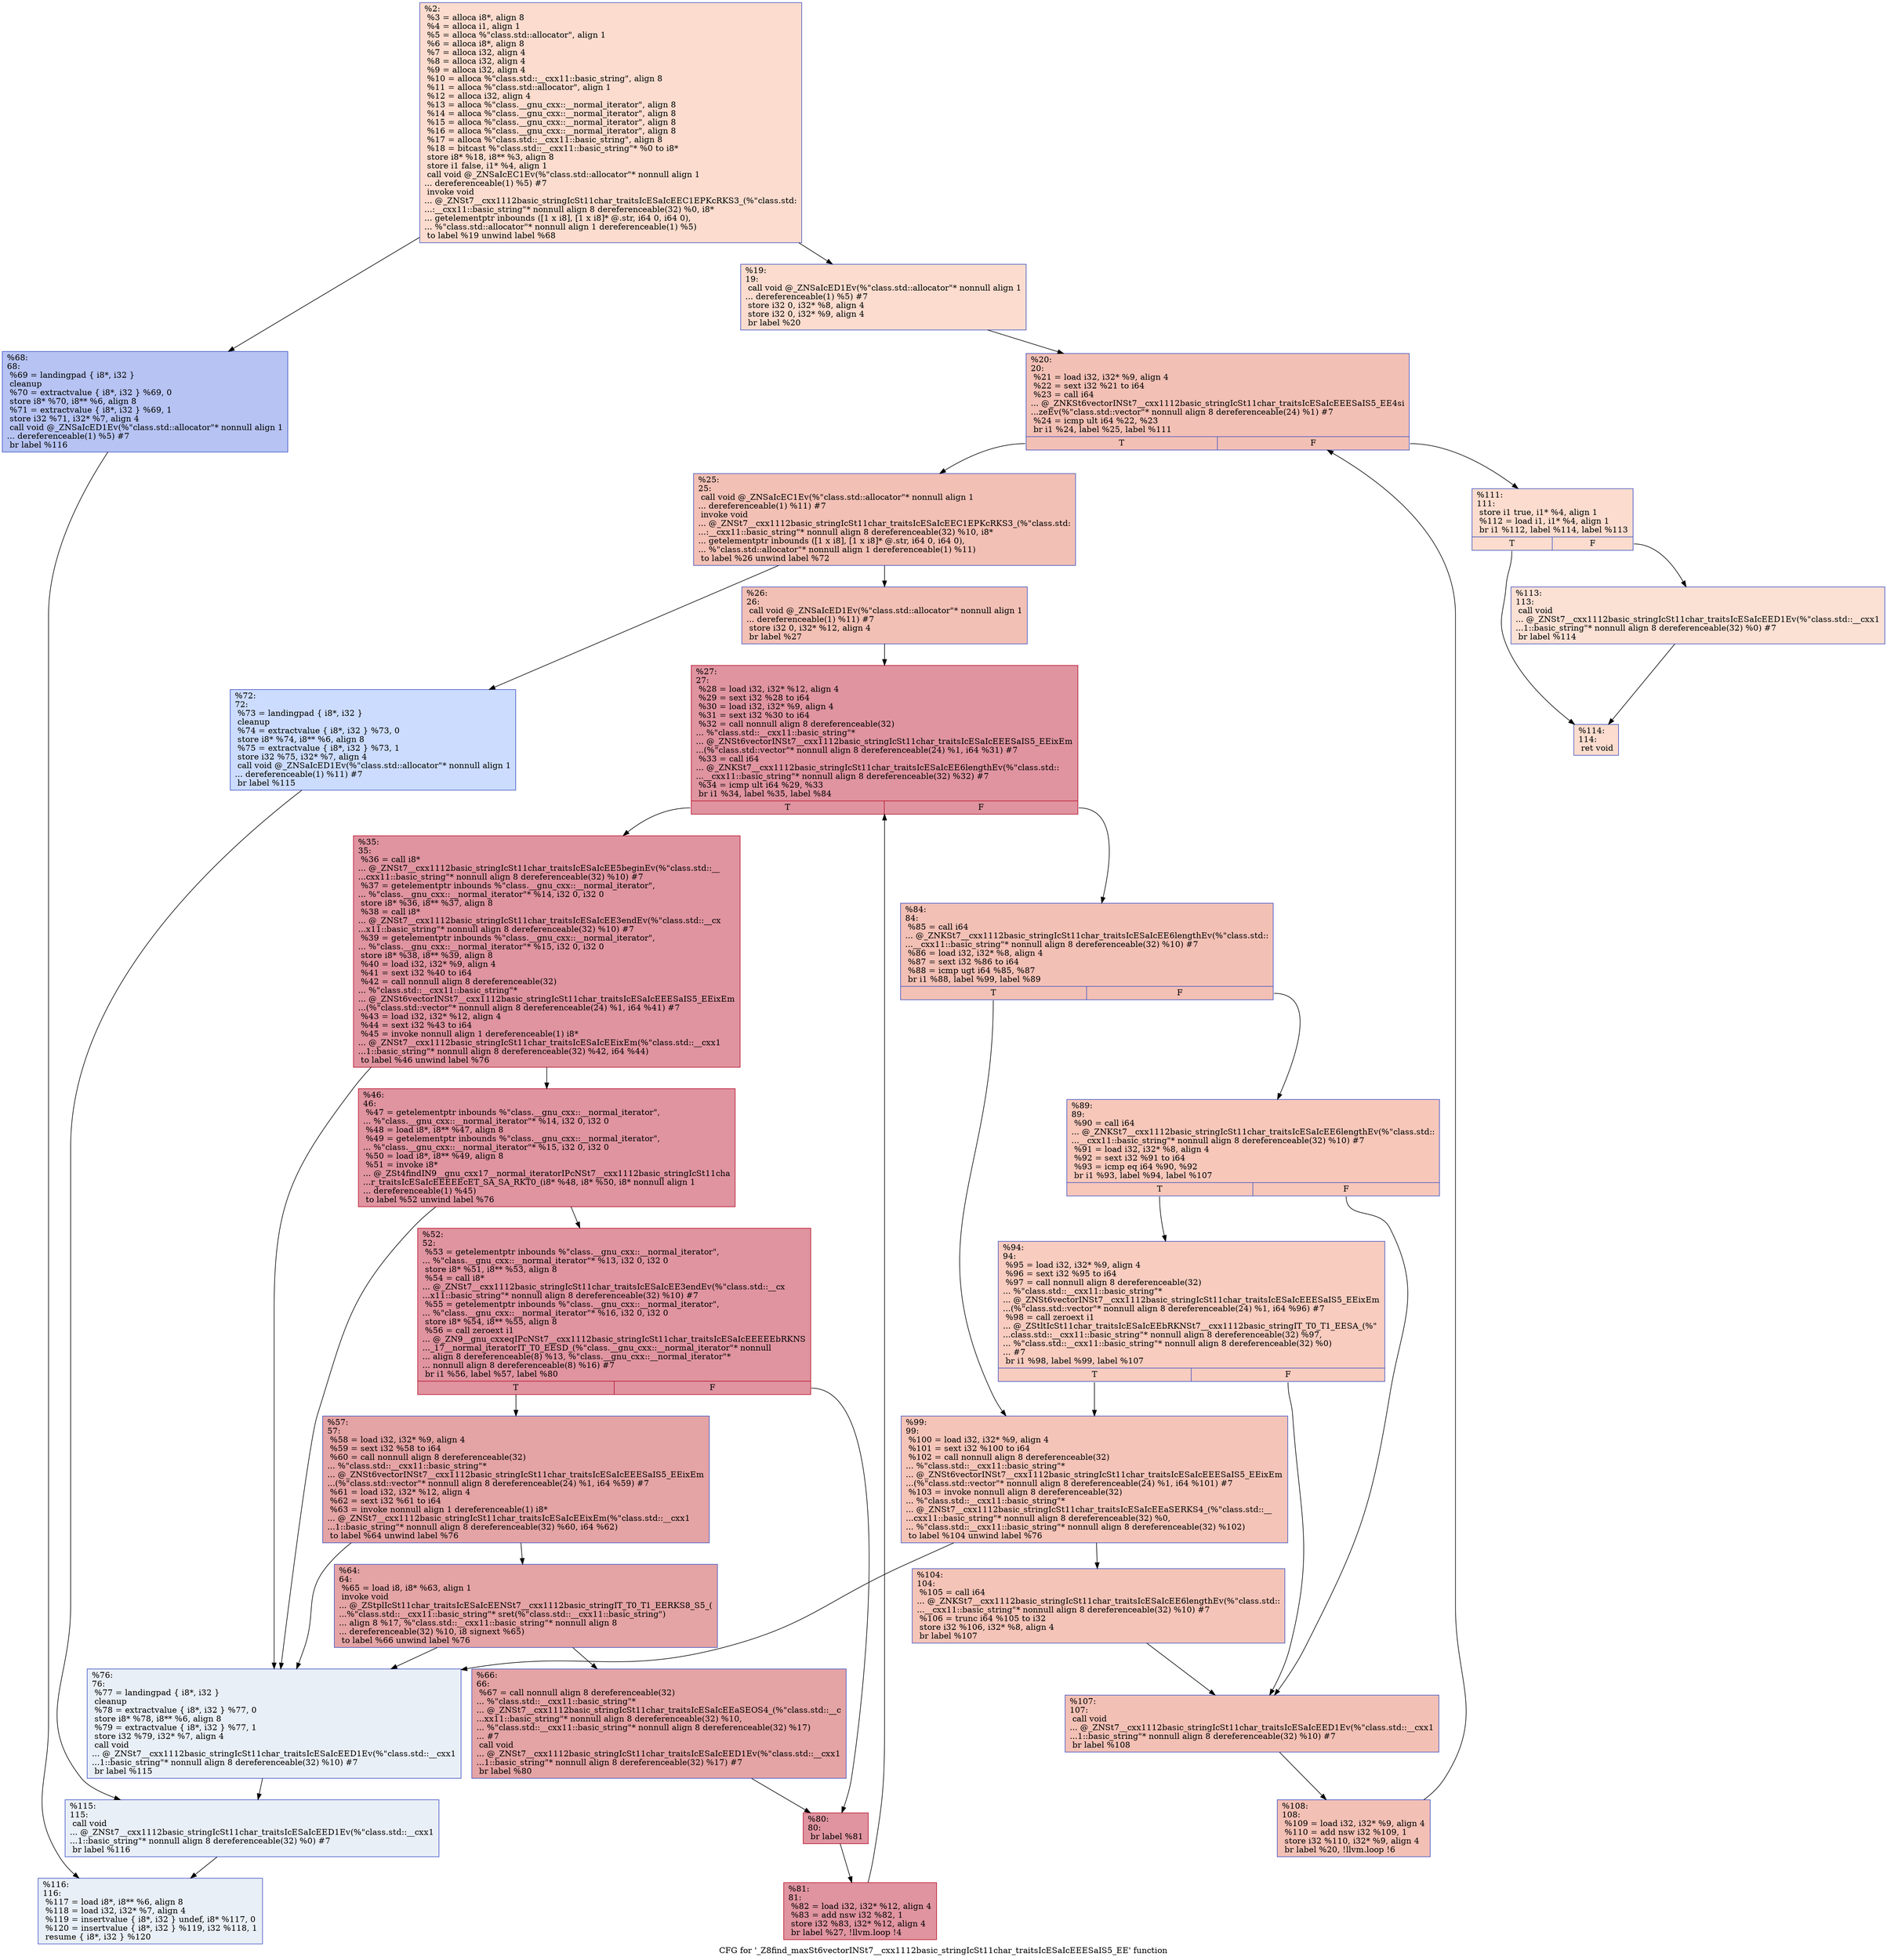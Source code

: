 digraph "CFG for '_Z8find_maxSt6vectorINSt7__cxx1112basic_stringIcSt11char_traitsIcESaIcEEESaIS5_EE' function" {
	label="CFG for '_Z8find_maxSt6vectorINSt7__cxx1112basic_stringIcSt11char_traitsIcESaIcEEESaIS5_EE' function";

	Node0x55a7fc77b640 [shape=record,color="#3d50c3ff", style=filled, fillcolor="#f7af9170",label="{%2:\l  %3 = alloca i8*, align 8\l  %4 = alloca i1, align 1\l  %5 = alloca %\"class.std::allocator\", align 1\l  %6 = alloca i8*, align 8\l  %7 = alloca i32, align 4\l  %8 = alloca i32, align 4\l  %9 = alloca i32, align 4\l  %10 = alloca %\"class.std::__cxx11::basic_string\", align 8\l  %11 = alloca %\"class.std::allocator\", align 1\l  %12 = alloca i32, align 4\l  %13 = alloca %\"class.__gnu_cxx::__normal_iterator\", align 8\l  %14 = alloca %\"class.__gnu_cxx::__normal_iterator\", align 8\l  %15 = alloca %\"class.__gnu_cxx::__normal_iterator\", align 8\l  %16 = alloca %\"class.__gnu_cxx::__normal_iterator\", align 8\l  %17 = alloca %\"class.std::__cxx11::basic_string\", align 8\l  %18 = bitcast %\"class.std::__cxx11::basic_string\"* %0 to i8*\l  store i8* %18, i8** %3, align 8\l  store i1 false, i1* %4, align 1\l  call void @_ZNSaIcEC1Ev(%\"class.std::allocator\"* nonnull align 1\l... dereferenceable(1) %5) #7\l  invoke void\l... @_ZNSt7__cxx1112basic_stringIcSt11char_traitsIcESaIcEEC1EPKcRKS3_(%\"class.std:\l...:__cxx11::basic_string\"* nonnull align 8 dereferenceable(32) %0, i8*\l... getelementptr inbounds ([1 x i8], [1 x i8]* @.str, i64 0, i64 0),\l... %\"class.std::allocator\"* nonnull align 1 dereferenceable(1) %5)\l          to label %19 unwind label %68\l}"];
	Node0x55a7fc77b640 -> Node0x55a7fc77c8c0;
	Node0x55a7fc77b640 -> Node0x55a7fc77c910;
	Node0x55a7fc77c8c0 [shape=record,color="#3d50c3ff", style=filled, fillcolor="#f7af9170",label="{%19:\l19:                                               \l  call void @_ZNSaIcED1Ev(%\"class.std::allocator\"* nonnull align 1\l... dereferenceable(1) %5) #7\l  store i32 0, i32* %8, align 4\l  store i32 0, i32* %9, align 4\l  br label %20\l}"];
	Node0x55a7fc77c8c0 -> Node0x55a7fc77cfb0;
	Node0x55a7fc77cfb0 [shape=record,color="#3d50c3ff", style=filled, fillcolor="#e5705870",label="{%20:\l20:                                               \l  %21 = load i32, i32* %9, align 4\l  %22 = sext i32 %21 to i64\l  %23 = call i64\l... @_ZNKSt6vectorINSt7__cxx1112basic_stringIcSt11char_traitsIcESaIcEEESaIS5_EE4si\l...zeEv(%\"class.std::vector\"* nonnull align 8 dereferenceable(24) %1) #7\l  %24 = icmp ult i64 %22, %23\l  br i1 %24, label %25, label %111\l|{<s0>T|<s1>F}}"];
	Node0x55a7fc77cfb0:s0 -> Node0x55a7fc77d520;
	Node0x55a7fc77cfb0:s1 -> Node0x55a7fc77d570;
	Node0x55a7fc77d520 [shape=record,color="#3d50c3ff", style=filled, fillcolor="#e5705870",label="{%25:\l25:                                               \l  call void @_ZNSaIcEC1Ev(%\"class.std::allocator\"* nonnull align 1\l... dereferenceable(1) %11) #7\l  invoke void\l... @_ZNSt7__cxx1112basic_stringIcSt11char_traitsIcESaIcEEC1EPKcRKS3_(%\"class.std:\l...:__cxx11::basic_string\"* nonnull align 8 dereferenceable(32) %10, i8*\l... getelementptr inbounds ([1 x i8], [1 x i8]* @.str, i64 0, i64 0),\l... %\"class.std::allocator\"* nonnull align 1 dereferenceable(1) %11)\l          to label %26 unwind label %72\l}"];
	Node0x55a7fc77d520 -> Node0x55a7fc77d810;
	Node0x55a7fc77d520 -> Node0x55a7fc77d860;
	Node0x55a7fc77d810 [shape=record,color="#3d50c3ff", style=filled, fillcolor="#e5705870",label="{%26:\l26:                                               \l  call void @_ZNSaIcED1Ev(%\"class.std::allocator\"* nonnull align 1\l... dereferenceable(1) %11) #7\l  store i32 0, i32* %12, align 4\l  br label %27\l}"];
	Node0x55a7fc77d810 -> Node0x55a7fc77dbe0;
	Node0x55a7fc77dbe0 [shape=record,color="#b70d28ff", style=filled, fillcolor="#b70d2870",label="{%27:\l27:                                               \l  %28 = load i32, i32* %12, align 4\l  %29 = sext i32 %28 to i64\l  %30 = load i32, i32* %9, align 4\l  %31 = sext i32 %30 to i64\l  %32 = call nonnull align 8 dereferenceable(32)\l... %\"class.std::__cxx11::basic_string\"*\l... @_ZNSt6vectorINSt7__cxx1112basic_stringIcSt11char_traitsIcESaIcEEESaIS5_EEixEm\l...(%\"class.std::vector\"* nonnull align 8 dereferenceable(24) %1, i64 %31) #7\l  %33 = call i64\l... @_ZNKSt7__cxx1112basic_stringIcSt11char_traitsIcESaIcEE6lengthEv(%\"class.std::\l...__cxx11::basic_string\"* nonnull align 8 dereferenceable(32) %32) #7\l  %34 = icmp ult i64 %29, %33\l  br i1 %34, label %35, label %84\l|{<s0>T|<s1>F}}"];
	Node0x55a7fc77dbe0:s0 -> Node0x55a7fc77e250;
	Node0x55a7fc77dbe0:s1 -> Node0x55a7fc77e530;
	Node0x55a7fc77e250 [shape=record,color="#b70d28ff", style=filled, fillcolor="#b70d2870",label="{%35:\l35:                                               \l  %36 = call i8*\l... @_ZNSt7__cxx1112basic_stringIcSt11char_traitsIcESaIcEE5beginEv(%\"class.std::__\l...cxx11::basic_string\"* nonnull align 8 dereferenceable(32) %10) #7\l  %37 = getelementptr inbounds %\"class.__gnu_cxx::__normal_iterator\",\l... %\"class.__gnu_cxx::__normal_iterator\"* %14, i32 0, i32 0\l  store i8* %36, i8** %37, align 8\l  %38 = call i8*\l... @_ZNSt7__cxx1112basic_stringIcSt11char_traitsIcESaIcEE3endEv(%\"class.std::__cx\l...x11::basic_string\"* nonnull align 8 dereferenceable(32) %10) #7\l  %39 = getelementptr inbounds %\"class.__gnu_cxx::__normal_iterator\",\l... %\"class.__gnu_cxx::__normal_iterator\"* %15, i32 0, i32 0\l  store i8* %38, i8** %39, align 8\l  %40 = load i32, i32* %9, align 4\l  %41 = sext i32 %40 to i64\l  %42 = call nonnull align 8 dereferenceable(32)\l... %\"class.std::__cxx11::basic_string\"*\l... @_ZNSt6vectorINSt7__cxx1112basic_stringIcSt11char_traitsIcESaIcEEESaIS5_EEixEm\l...(%\"class.std::vector\"* nonnull align 8 dereferenceable(24) %1, i64 %41) #7\l  %43 = load i32, i32* %12, align 4\l  %44 = sext i32 %43 to i64\l  %45 = invoke nonnull align 1 dereferenceable(1) i8*\l... @_ZNSt7__cxx1112basic_stringIcSt11char_traitsIcESaIcEEixEm(%\"class.std::__cxx1\l...1::basic_string\"* nonnull align 8 dereferenceable(32) %42, i64 %44)\l          to label %46 unwind label %76\l}"];
	Node0x55a7fc77e250 -> Node0x55a7fc77f230;
	Node0x55a7fc77e250 -> Node0x55a7fc77f280;
	Node0x55a7fc77f230 [shape=record,color="#b70d28ff", style=filled, fillcolor="#b70d2870",label="{%46:\l46:                                               \l  %47 = getelementptr inbounds %\"class.__gnu_cxx::__normal_iterator\",\l... %\"class.__gnu_cxx::__normal_iterator\"* %14, i32 0, i32 0\l  %48 = load i8*, i8** %47, align 8\l  %49 = getelementptr inbounds %\"class.__gnu_cxx::__normal_iterator\",\l... %\"class.__gnu_cxx::__normal_iterator\"* %15, i32 0, i32 0\l  %50 = load i8*, i8** %49, align 8\l  %51 = invoke i8*\l... @_ZSt4findIN9__gnu_cxx17__normal_iteratorIPcNSt7__cxx1112basic_stringIcSt11cha\l...r_traitsIcESaIcEEEEEcET_SA_SA_RKT0_(i8* %48, i8* %50, i8* nonnull align 1\l... dereferenceable(1) %45)\l          to label %52 unwind label %76\l}"];
	Node0x55a7fc77f230 -> Node0x55a7fc77f1e0;
	Node0x55a7fc77f230 -> Node0x55a7fc77f280;
	Node0x55a7fc77f1e0 [shape=record,color="#b70d28ff", style=filled, fillcolor="#b70d2870",label="{%52:\l52:                                               \l  %53 = getelementptr inbounds %\"class.__gnu_cxx::__normal_iterator\",\l... %\"class.__gnu_cxx::__normal_iterator\"* %13, i32 0, i32 0\l  store i8* %51, i8** %53, align 8\l  %54 = call i8*\l... @_ZNSt7__cxx1112basic_stringIcSt11char_traitsIcESaIcEE3endEv(%\"class.std::__cx\l...x11::basic_string\"* nonnull align 8 dereferenceable(32) %10) #7\l  %55 = getelementptr inbounds %\"class.__gnu_cxx::__normal_iterator\",\l... %\"class.__gnu_cxx::__normal_iterator\"* %16, i32 0, i32 0\l  store i8* %54, i8** %55, align 8\l  %56 = call zeroext i1\l... @_ZN9__gnu_cxxeqIPcNSt7__cxx1112basic_stringIcSt11char_traitsIcESaIcEEEEEbRKNS\l..._17__normal_iteratorIT_T0_EESD_(%\"class.__gnu_cxx::__normal_iterator\"* nonnull\l... align 8 dereferenceable(8) %13, %\"class.__gnu_cxx::__normal_iterator\"*\l... nonnull align 8 dereferenceable(8) %16) #7\l  br i1 %56, label %57, label %80\l|{<s0>T|<s1>F}}"];
	Node0x55a7fc77f1e0:s0 -> Node0x55a7fc7801d0;
	Node0x55a7fc77f1e0:s1 -> Node0x55a7fc780260;
	Node0x55a7fc7801d0 [shape=record,color="#3d50c3ff", style=filled, fillcolor="#c32e3170",label="{%57:\l57:                                               \l  %58 = load i32, i32* %9, align 4\l  %59 = sext i32 %58 to i64\l  %60 = call nonnull align 8 dereferenceable(32)\l... %\"class.std::__cxx11::basic_string\"*\l... @_ZNSt6vectorINSt7__cxx1112basic_stringIcSt11char_traitsIcESaIcEEESaIS5_EEixEm\l...(%\"class.std::vector\"* nonnull align 8 dereferenceable(24) %1, i64 %59) #7\l  %61 = load i32, i32* %12, align 4\l  %62 = sext i32 %61 to i64\l  %63 = invoke nonnull align 1 dereferenceable(1) i8*\l... @_ZNSt7__cxx1112basic_stringIcSt11char_traitsIcESaIcEEixEm(%\"class.std::__cxx1\l...1::basic_string\"* nonnull align 8 dereferenceable(32) %60, i64 %62)\l          to label %64 unwind label %76\l}"];
	Node0x55a7fc7801d0 -> Node0x55a7fc7807a0;
	Node0x55a7fc7801d0 -> Node0x55a7fc77f280;
	Node0x55a7fc7807a0 [shape=record,color="#3d50c3ff", style=filled, fillcolor="#c32e3170",label="{%64:\l64:                                               \l  %65 = load i8, i8* %63, align 1\l  invoke void\l... @_ZStplIcSt11char_traitsIcESaIcEENSt7__cxx1112basic_stringIT_T0_T1_EERKS8_S5_(\l...%\"class.std::__cxx11::basic_string\"* sret(%\"class.std::__cxx11::basic_string\")\l... align 8 %17, %\"class.std::__cxx11::basic_string\"* nonnull align 8\l... dereferenceable(32) %10, i8 signext %65)\l          to label %66 unwind label %76\l}"];
	Node0x55a7fc7807a0 -> Node0x55a7fc780dc0;
	Node0x55a7fc7807a0 -> Node0x55a7fc77f280;
	Node0x55a7fc780dc0 [shape=record,color="#3d50c3ff", style=filled, fillcolor="#c32e3170",label="{%66:\l66:                                               \l  %67 = call nonnull align 8 dereferenceable(32)\l... %\"class.std::__cxx11::basic_string\"*\l... @_ZNSt7__cxx1112basic_stringIcSt11char_traitsIcESaIcEEaSEOS4_(%\"class.std::__c\l...xx11::basic_string\"* nonnull align 8 dereferenceable(32) %10,\l... %\"class.std::__cxx11::basic_string\"* nonnull align 8 dereferenceable(32) %17)\l... #7\l  call void\l... @_ZNSt7__cxx1112basic_stringIcSt11char_traitsIcESaIcEED1Ev(%\"class.std::__cxx1\l...1::basic_string\"* nonnull align 8 dereferenceable(32) %17) #7\l  br label %80\l}"];
	Node0x55a7fc780dc0 -> Node0x55a7fc780260;
	Node0x55a7fc77c910 [shape=record,color="#3d50c3ff", style=filled, fillcolor="#5977e370",label="{%68:\l68:                                               \l  %69 = landingpad \{ i8*, i32 \}\l          cleanup\l  %70 = extractvalue \{ i8*, i32 \} %69, 0\l  store i8* %70, i8** %6, align 8\l  %71 = extractvalue \{ i8*, i32 \} %69, 1\l  store i32 %71, i32* %7, align 4\l  call void @_ZNSaIcED1Ev(%\"class.std::allocator\"* nonnull align 1\l... dereferenceable(1) %5) #7\l  br label %116\l}"];
	Node0x55a7fc77c910 -> Node0x55a7fc7819b0;
	Node0x55a7fc77d860 [shape=record,color="#3d50c3ff", style=filled, fillcolor="#8caffe70",label="{%72:\l72:                                               \l  %73 = landingpad \{ i8*, i32 \}\l          cleanup\l  %74 = extractvalue \{ i8*, i32 \} %73, 0\l  store i8* %74, i8** %6, align 8\l  %75 = extractvalue \{ i8*, i32 \} %73, 1\l  store i32 %75, i32* %7, align 4\l  call void @_ZNSaIcED1Ev(%\"class.std::allocator\"* nonnull align 1\l... dereferenceable(1) %11) #7\l  br label %115\l}"];
	Node0x55a7fc77d860 -> Node0x55a7fc781e30;
	Node0x55a7fc77f280 [shape=record,color="#3d50c3ff", style=filled, fillcolor="#cedaeb70",label="{%76:\l76:                                               \l  %77 = landingpad \{ i8*, i32 \}\l          cleanup\l  %78 = extractvalue \{ i8*, i32 \} %77, 0\l  store i8* %78, i8** %6, align 8\l  %79 = extractvalue \{ i8*, i32 \} %77, 1\l  store i32 %79, i32* %7, align 4\l  call void\l... @_ZNSt7__cxx1112basic_stringIcSt11char_traitsIcESaIcEED1Ev(%\"class.std::__cxx1\l...1::basic_string\"* nonnull align 8 dereferenceable(32) %10) #7\l  br label %115\l}"];
	Node0x55a7fc77f280 -> Node0x55a7fc781e30;
	Node0x55a7fc780260 [shape=record,color="#b70d28ff", style=filled, fillcolor="#b70d2870",label="{%80:\l80:                                               \l  br label %81\l}"];
	Node0x55a7fc780260 -> Node0x55a7fc782180;
	Node0x55a7fc782180 [shape=record,color="#b70d28ff", style=filled, fillcolor="#b70d2870",label="{%81:\l81:                                               \l  %82 = load i32, i32* %12, align 4\l  %83 = add nsw i32 %82, 1\l  store i32 %83, i32* %12, align 4\l  br label %27, !llvm.loop !4\l}"];
	Node0x55a7fc782180 -> Node0x55a7fc77dbe0;
	Node0x55a7fc77e530 [shape=record,color="#3d50c3ff", style=filled, fillcolor="#e5705870",label="{%84:\l84:                                               \l  %85 = call i64\l... @_ZNKSt7__cxx1112basic_stringIcSt11char_traitsIcESaIcEE6lengthEv(%\"class.std::\l...__cxx11::basic_string\"* nonnull align 8 dereferenceable(32) %10) #7\l  %86 = load i32, i32* %8, align 4\l  %87 = sext i32 %86 to i64\l  %88 = icmp ugt i64 %85, %87\l  br i1 %88, label %99, label %89\l|{<s0>T|<s1>F}}"];
	Node0x55a7fc77e530:s0 -> Node0x55a7fc782ff0;
	Node0x55a7fc77e530:s1 -> Node0x55a7fc7832e0;
	Node0x55a7fc7832e0 [shape=record,color="#3d50c3ff", style=filled, fillcolor="#ec7f6370",label="{%89:\l89:                                               \l  %90 = call i64\l... @_ZNKSt7__cxx1112basic_stringIcSt11char_traitsIcESaIcEE6lengthEv(%\"class.std::\l...__cxx11::basic_string\"* nonnull align 8 dereferenceable(32) %10) #7\l  %91 = load i32, i32* %8, align 4\l  %92 = sext i32 %91 to i64\l  %93 = icmp eq i64 %90, %92\l  br i1 %93, label %94, label %107\l|{<s0>T|<s1>F}}"];
	Node0x55a7fc7832e0:s0 -> Node0x55a7fc7833e0;
	Node0x55a7fc7832e0:s1 -> Node0x55a7fc7836b0;
	Node0x55a7fc7833e0 [shape=record,color="#3d50c3ff", style=filled, fillcolor="#f08b6e70",label="{%94:\l94:                                               \l  %95 = load i32, i32* %9, align 4\l  %96 = sext i32 %95 to i64\l  %97 = call nonnull align 8 dereferenceable(32)\l... %\"class.std::__cxx11::basic_string\"*\l... @_ZNSt6vectorINSt7__cxx1112basic_stringIcSt11char_traitsIcESaIcEEESaIS5_EEixEm\l...(%\"class.std::vector\"* nonnull align 8 dereferenceable(24) %1, i64 %96) #7\l  %98 = call zeroext i1\l... @_ZStltIcSt11char_traitsIcESaIcEEbRKNSt7__cxx1112basic_stringIT_T0_T1_EESA_(%\"\l...class.std::__cxx11::basic_string\"* nonnull align 8 dereferenceable(32) %97,\l... %\"class.std::__cxx11::basic_string\"* nonnull align 8 dereferenceable(32) %0)\l... #7\l  br i1 %98, label %99, label %107\l|{<s0>T|<s1>F}}"];
	Node0x55a7fc7833e0:s0 -> Node0x55a7fc782ff0;
	Node0x55a7fc7833e0:s1 -> Node0x55a7fc7836b0;
	Node0x55a7fc782ff0 [shape=record,color="#3d50c3ff", style=filled, fillcolor="#e97a5f70",label="{%99:\l99:                                               \l  %100 = load i32, i32* %9, align 4\l  %101 = sext i32 %100 to i64\l  %102 = call nonnull align 8 dereferenceable(32)\l... %\"class.std::__cxx11::basic_string\"*\l... @_ZNSt6vectorINSt7__cxx1112basic_stringIcSt11char_traitsIcESaIcEEESaIS5_EEixEm\l...(%\"class.std::vector\"* nonnull align 8 dereferenceable(24) %1, i64 %101) #7\l  %103 = invoke nonnull align 8 dereferenceable(32)\l... %\"class.std::__cxx11::basic_string\"*\l... @_ZNSt7__cxx1112basic_stringIcSt11char_traitsIcESaIcEEaSERKS4_(%\"class.std::__\l...cxx11::basic_string\"* nonnull align 8 dereferenceable(32) %0,\l... %\"class.std::__cxx11::basic_string\"* nonnull align 8 dereferenceable(32) %102)\l          to label %104 unwind label %76\l}"];
	Node0x55a7fc782ff0 -> Node0x55a7fc7840a0;
	Node0x55a7fc782ff0 -> Node0x55a7fc77f280;
	Node0x55a7fc7840a0 [shape=record,color="#3d50c3ff", style=filled, fillcolor="#e97a5f70",label="{%104:\l104:                                              \l  %105 = call i64\l... @_ZNKSt7__cxx1112basic_stringIcSt11char_traitsIcESaIcEE6lengthEv(%\"class.std::\l...__cxx11::basic_string\"* nonnull align 8 dereferenceable(32) %10) #7\l  %106 = trunc i64 %105 to i32\l  store i32 %106, i32* %8, align 4\l  br label %107\l}"];
	Node0x55a7fc7840a0 -> Node0x55a7fc7836b0;
	Node0x55a7fc7836b0 [shape=record,color="#3d50c3ff", style=filled, fillcolor="#e5705870",label="{%107:\l107:                                              \l  call void\l... @_ZNSt7__cxx1112basic_stringIcSt11char_traitsIcESaIcEED1Ev(%\"class.std::__cxx1\l...1::basic_string\"* nonnull align 8 dereferenceable(32) %10) #7\l  br label %108\l}"];
	Node0x55a7fc7836b0 -> Node0x55a7fc784050;
	Node0x55a7fc784050 [shape=record,color="#3d50c3ff", style=filled, fillcolor="#e5705870",label="{%108:\l108:                                              \l  %109 = load i32, i32* %9, align 4\l  %110 = add nsw i32 %109, 1\l  store i32 %110, i32* %9, align 4\l  br label %20, !llvm.loop !6\l}"];
	Node0x55a7fc784050 -> Node0x55a7fc77cfb0;
	Node0x55a7fc77d570 [shape=record,color="#3d50c3ff", style=filled, fillcolor="#f7af9170",label="{%111:\l111:                                              \l  store i1 true, i1* %4, align 1\l  %112 = load i1, i1* %4, align 1\l  br i1 %112, label %114, label %113\l|{<s0>T|<s1>F}}"];
	Node0x55a7fc77d570:s0 -> Node0x55a7fc784ae0;
	Node0x55a7fc77d570:s1 -> Node0x55a7fc784b30;
	Node0x55a7fc784b30 [shape=record,color="#3d50c3ff", style=filled, fillcolor="#f7b99e70",label="{%113:\l113:                                              \l  call void\l... @_ZNSt7__cxx1112basic_stringIcSt11char_traitsIcESaIcEED1Ev(%\"class.std::__cxx1\l...1::basic_string\"* nonnull align 8 dereferenceable(32) %0) #7\l  br label %114\l}"];
	Node0x55a7fc784b30 -> Node0x55a7fc784ae0;
	Node0x55a7fc784ae0 [shape=record,color="#3d50c3ff", style=filled, fillcolor="#f7af9170",label="{%114:\l114:                                              \l  ret void\l}"];
	Node0x55a7fc781e30 [shape=record,color="#3d50c3ff", style=filled, fillcolor="#cedaeb70",label="{%115:\l115:                                              \l  call void\l... @_ZNSt7__cxx1112basic_stringIcSt11char_traitsIcESaIcEED1Ev(%\"class.std::__cxx1\l...1::basic_string\"* nonnull align 8 dereferenceable(32) %0) #7\l  br label %116\l}"];
	Node0x55a7fc781e30 -> Node0x55a7fc7819b0;
	Node0x55a7fc7819b0 [shape=record,color="#3d50c3ff", style=filled, fillcolor="#cedaeb70",label="{%116:\l116:                                              \l  %117 = load i8*, i8** %6, align 8\l  %118 = load i32, i32* %7, align 4\l  %119 = insertvalue \{ i8*, i32 \} undef, i8* %117, 0\l  %120 = insertvalue \{ i8*, i32 \} %119, i32 %118, 1\l  resume \{ i8*, i32 \} %120\l}"];
}
